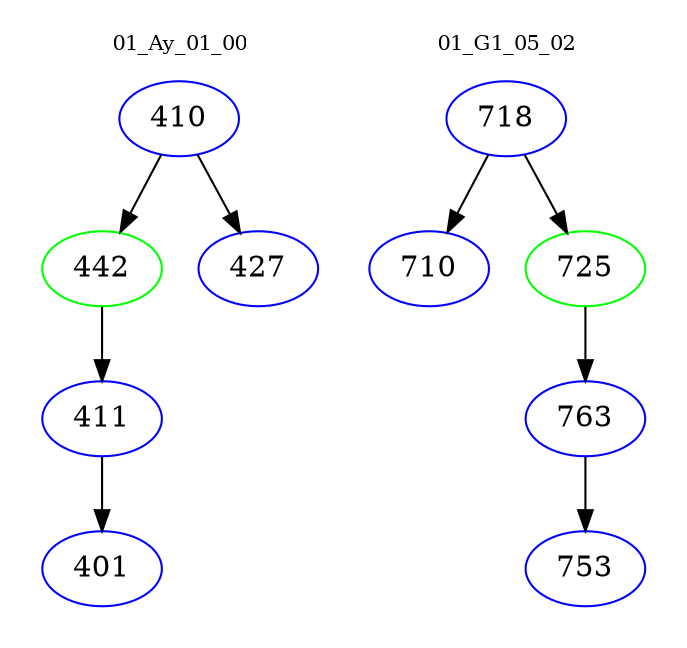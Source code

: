 digraph{
subgraph cluster_0 {
color = white
label = "01_Ay_01_00";
fontsize=10;
T0_410 [label="410", color="blue"]
T0_410 -> T0_442 [color="black"]
T0_442 [label="442", color="green"]
T0_442 -> T0_411 [color="black"]
T0_411 [label="411", color="blue"]
T0_411 -> T0_401 [color="black"]
T0_401 [label="401", color="blue"]
T0_410 -> T0_427 [color="black"]
T0_427 [label="427", color="blue"]
}
subgraph cluster_1 {
color = white
label = "01_G1_05_02";
fontsize=10;
T1_718 [label="718", color="blue"]
T1_718 -> T1_710 [color="black"]
T1_710 [label="710", color="blue"]
T1_718 -> T1_725 [color="black"]
T1_725 [label="725", color="green"]
T1_725 -> T1_763 [color="black"]
T1_763 [label="763", color="blue"]
T1_763 -> T1_753 [color="black"]
T1_753 [label="753", color="blue"]
}
}
